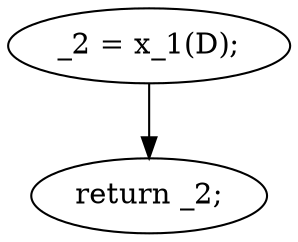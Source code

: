 digraph { // id
    A2 [label="_2 = x_1(D);"];
    A3 [label="return _2;"];
    A2 -> A3 [label="", color="black"];
}
